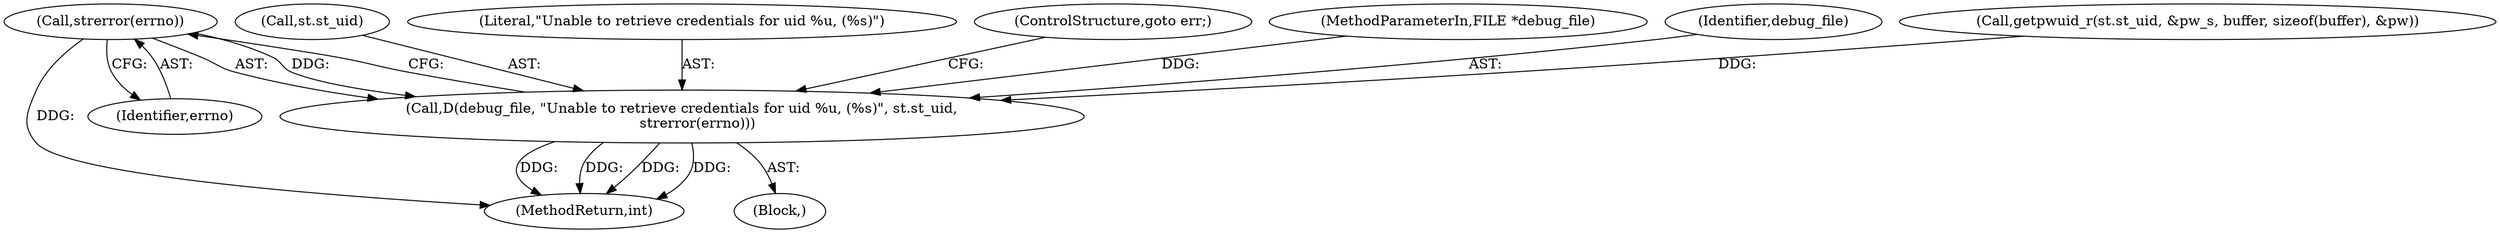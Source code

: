 digraph "0_pam-u2f_18b1914e32b74ff52000f10e97067e841e5fff62_1@API" {
"1000241" [label="(Call,strerror(errno))"];
"1000235" [label="(Call,D(debug_file, \"Unable to retrieve credentials for uid %u, (%s)\", st.st_uid,\n       strerror(errno)))"];
"1000234" [label="(Block,)"];
"1000238" [label="(Call,st.st_uid)"];
"1000237" [label="(Literal,\"Unable to retrieve credentials for uid %u, (%s)\")"];
"1000241" [label="(Call,strerror(errno))"];
"1000243" [label="(ControlStructure,goto err;)"];
"1000108" [label="(MethodParameterIn,FILE *debug_file)"];
"1000236" [label="(Identifier,debug_file)"];
"1000215" [label="(Call,getpwuid_r(st.st_uid, &pw_s, buffer, sizeof(buffer), &pw))"];
"1000235" [label="(Call,D(debug_file, \"Unable to retrieve credentials for uid %u, (%s)\", st.st_uid,\n       strerror(errno)))"];
"1000732" [label="(MethodReturn,int)"];
"1000242" [label="(Identifier,errno)"];
"1000241" -> "1000235"  [label="AST: "];
"1000241" -> "1000242"  [label="CFG: "];
"1000242" -> "1000241"  [label="AST: "];
"1000235" -> "1000241"  [label="CFG: "];
"1000241" -> "1000732"  [label="DDG: "];
"1000241" -> "1000235"  [label="DDG: "];
"1000235" -> "1000234"  [label="AST: "];
"1000236" -> "1000235"  [label="AST: "];
"1000237" -> "1000235"  [label="AST: "];
"1000238" -> "1000235"  [label="AST: "];
"1000243" -> "1000235"  [label="CFG: "];
"1000235" -> "1000732"  [label="DDG: "];
"1000235" -> "1000732"  [label="DDG: "];
"1000235" -> "1000732"  [label="DDG: "];
"1000235" -> "1000732"  [label="DDG: "];
"1000108" -> "1000235"  [label="DDG: "];
"1000215" -> "1000235"  [label="DDG: "];
}
